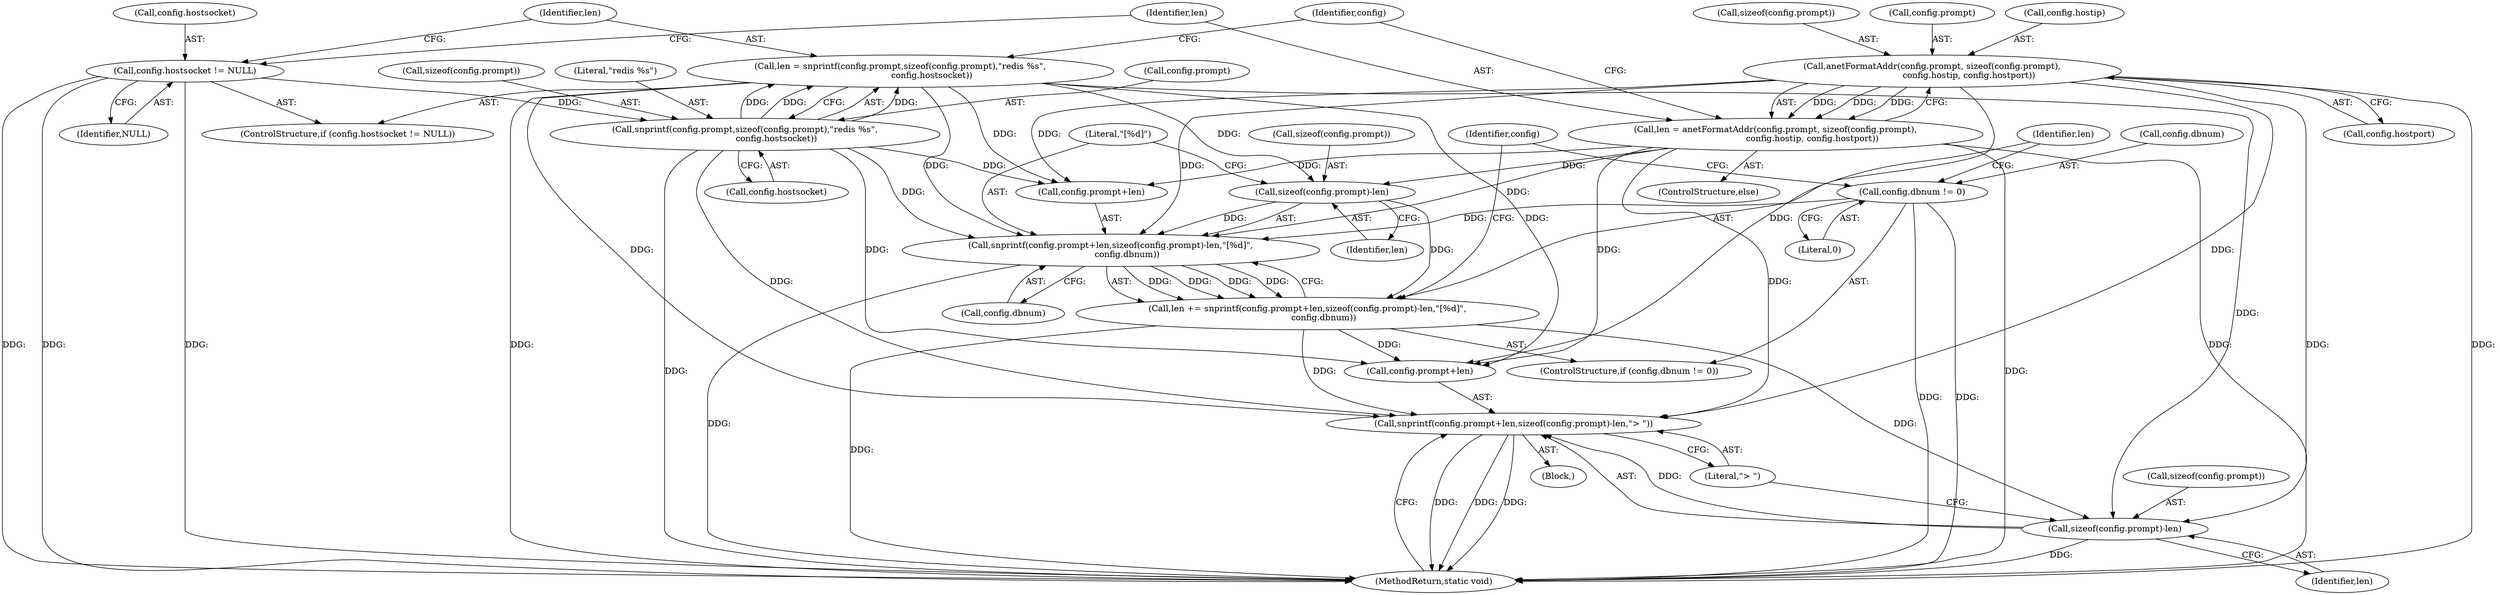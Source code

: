 digraph "1_redis_9fdcc15962f9ff4baebe6fdd947816f43f730d50@API" {
"1000171" [label="(Call,snprintf(config.prompt+len,sizeof(config.prompt)-len,\"> \"))"];
"1000133" [label="(Call,anetFormatAddr(config.prompt, sizeof(config.prompt),\n                           config.hostip, config.hostport))"];
"1000118" [label="(Call,snprintf(config.prompt,sizeof(config.prompt),\"redis %s\",\n                       config.hostsocket))"];
"1000111" [label="(Call,config.hostsocket != NULL)"];
"1000116" [label="(Call,len = snprintf(config.prompt,sizeof(config.prompt),\"redis %s\",\n                       config.hostsocket))"];
"1000131" [label="(Call,len = anetFormatAddr(config.prompt, sizeof(config.prompt),\n                           config.hostip, config.hostport))"];
"1000153" [label="(Call,len += snprintf(config.prompt+len,sizeof(config.prompt)-len,\"[%d]\",\n            config.dbnum))"];
"1000155" [label="(Call,snprintf(config.prompt+len,sizeof(config.prompt)-len,\"[%d]\",\n            config.dbnum))"];
"1000161" [label="(Call,sizeof(config.prompt)-len)"];
"1000148" [label="(Call,config.dbnum != 0)"];
"1000177" [label="(Call,sizeof(config.prompt)-len)"];
"1000116" [label="(Call,len = snprintf(config.prompt,sizeof(config.prompt),\"redis %s\",\n                       config.hostsocket))"];
"1000130" [label="(ControlStructure,else)"];
"1000184" [label="(MethodReturn,static void)"];
"1000111" [label="(Call,config.hostsocket != NULL)"];
"1000117" [label="(Identifier,len)"];
"1000182" [label="(Identifier,len)"];
"1000167" [label="(Literal,\"[%d]\")"];
"1000110" [label="(ControlStructure,if (config.hostsocket != NULL))"];
"1000144" [label="(Call,config.hostport)"];
"1000115" [label="(Identifier,NULL)"];
"1000166" [label="(Identifier,len)"];
"1000127" [label="(Call,config.hostsocket)"];
"1000119" [label="(Call,config.prompt)"];
"1000174" [label="(Identifier,config)"];
"1000133" [label="(Call,anetFormatAddr(config.prompt, sizeof(config.prompt),\n                           config.hostip, config.hostport))"];
"1000118" [label="(Call,snprintf(config.prompt,sizeof(config.prompt),\"redis %s\",\n                       config.hostsocket))"];
"1000141" [label="(Call,config.hostip)"];
"1000178" [label="(Call,sizeof(config.prompt))"];
"1000147" [label="(ControlStructure,if (config.dbnum != 0))"];
"1000137" [label="(Call,sizeof(config.prompt))"];
"1000156" [label="(Call,config.prompt+len)"];
"1000168" [label="(Call,config.dbnum)"];
"1000131" [label="(Call,len = anetFormatAddr(config.prompt, sizeof(config.prompt),\n                           config.hostip, config.hostport))"];
"1000150" [label="(Identifier,config)"];
"1000152" [label="(Literal,0)"];
"1000112" [label="(Call,config.hostsocket)"];
"1000149" [label="(Call,config.dbnum)"];
"1000172" [label="(Call,config.prompt+len)"];
"1000161" [label="(Call,sizeof(config.prompt)-len)"];
"1000183" [label="(Literal,\"> \")"];
"1000134" [label="(Call,config.prompt)"];
"1000177" [label="(Call,sizeof(config.prompt)-len)"];
"1000155" [label="(Call,snprintf(config.prompt+len,sizeof(config.prompt)-len,\"[%d]\",\n            config.dbnum))"];
"1000171" [label="(Call,snprintf(config.prompt+len,sizeof(config.prompt)-len,\"> \"))"];
"1000122" [label="(Call,sizeof(config.prompt))"];
"1000103" [label="(Block,)"];
"1000154" [label="(Identifier,len)"];
"1000148" [label="(Call,config.dbnum != 0)"];
"1000162" [label="(Call,sizeof(config.prompt))"];
"1000126" [label="(Literal,\"redis %s\")"];
"1000132" [label="(Identifier,len)"];
"1000153" [label="(Call,len += snprintf(config.prompt+len,sizeof(config.prompt)-len,\"[%d]\",\n            config.dbnum))"];
"1000171" -> "1000103"  [label="AST: "];
"1000171" -> "1000183"  [label="CFG: "];
"1000172" -> "1000171"  [label="AST: "];
"1000177" -> "1000171"  [label="AST: "];
"1000183" -> "1000171"  [label="AST: "];
"1000184" -> "1000171"  [label="CFG: "];
"1000171" -> "1000184"  [label="DDG: "];
"1000171" -> "1000184"  [label="DDG: "];
"1000171" -> "1000184"  [label="DDG: "];
"1000133" -> "1000171"  [label="DDG: "];
"1000118" -> "1000171"  [label="DDG: "];
"1000116" -> "1000171"  [label="DDG: "];
"1000131" -> "1000171"  [label="DDG: "];
"1000153" -> "1000171"  [label="DDG: "];
"1000177" -> "1000171"  [label="DDG: "];
"1000133" -> "1000131"  [label="AST: "];
"1000133" -> "1000144"  [label="CFG: "];
"1000134" -> "1000133"  [label="AST: "];
"1000137" -> "1000133"  [label="AST: "];
"1000141" -> "1000133"  [label="AST: "];
"1000144" -> "1000133"  [label="AST: "];
"1000131" -> "1000133"  [label="CFG: "];
"1000133" -> "1000184"  [label="DDG: "];
"1000133" -> "1000184"  [label="DDG: "];
"1000133" -> "1000131"  [label="DDG: "];
"1000133" -> "1000131"  [label="DDG: "];
"1000133" -> "1000131"  [label="DDG: "];
"1000133" -> "1000155"  [label="DDG: "];
"1000133" -> "1000156"  [label="DDG: "];
"1000133" -> "1000172"  [label="DDG: "];
"1000118" -> "1000116"  [label="AST: "];
"1000118" -> "1000127"  [label="CFG: "];
"1000119" -> "1000118"  [label="AST: "];
"1000122" -> "1000118"  [label="AST: "];
"1000126" -> "1000118"  [label="AST: "];
"1000127" -> "1000118"  [label="AST: "];
"1000116" -> "1000118"  [label="CFG: "];
"1000118" -> "1000184"  [label="DDG: "];
"1000118" -> "1000116"  [label="DDG: "];
"1000118" -> "1000116"  [label="DDG: "];
"1000118" -> "1000116"  [label="DDG: "];
"1000111" -> "1000118"  [label="DDG: "];
"1000118" -> "1000155"  [label="DDG: "];
"1000118" -> "1000156"  [label="DDG: "];
"1000118" -> "1000172"  [label="DDG: "];
"1000111" -> "1000110"  [label="AST: "];
"1000111" -> "1000115"  [label="CFG: "];
"1000112" -> "1000111"  [label="AST: "];
"1000115" -> "1000111"  [label="AST: "];
"1000117" -> "1000111"  [label="CFG: "];
"1000132" -> "1000111"  [label="CFG: "];
"1000111" -> "1000184"  [label="DDG: "];
"1000111" -> "1000184"  [label="DDG: "];
"1000111" -> "1000184"  [label="DDG: "];
"1000116" -> "1000110"  [label="AST: "];
"1000117" -> "1000116"  [label="AST: "];
"1000150" -> "1000116"  [label="CFG: "];
"1000116" -> "1000184"  [label="DDG: "];
"1000116" -> "1000155"  [label="DDG: "];
"1000116" -> "1000156"  [label="DDG: "];
"1000116" -> "1000161"  [label="DDG: "];
"1000116" -> "1000172"  [label="DDG: "];
"1000116" -> "1000177"  [label="DDG: "];
"1000131" -> "1000130"  [label="AST: "];
"1000132" -> "1000131"  [label="AST: "];
"1000150" -> "1000131"  [label="CFG: "];
"1000131" -> "1000184"  [label="DDG: "];
"1000131" -> "1000155"  [label="DDG: "];
"1000131" -> "1000156"  [label="DDG: "];
"1000131" -> "1000161"  [label="DDG: "];
"1000131" -> "1000172"  [label="DDG: "];
"1000131" -> "1000177"  [label="DDG: "];
"1000153" -> "1000147"  [label="AST: "];
"1000153" -> "1000155"  [label="CFG: "];
"1000154" -> "1000153"  [label="AST: "];
"1000155" -> "1000153"  [label="AST: "];
"1000174" -> "1000153"  [label="CFG: "];
"1000153" -> "1000184"  [label="DDG: "];
"1000155" -> "1000153"  [label="DDG: "];
"1000155" -> "1000153"  [label="DDG: "];
"1000155" -> "1000153"  [label="DDG: "];
"1000155" -> "1000153"  [label="DDG: "];
"1000161" -> "1000153"  [label="DDG: "];
"1000153" -> "1000172"  [label="DDG: "];
"1000153" -> "1000177"  [label="DDG: "];
"1000155" -> "1000168"  [label="CFG: "];
"1000156" -> "1000155"  [label="AST: "];
"1000161" -> "1000155"  [label="AST: "];
"1000167" -> "1000155"  [label="AST: "];
"1000168" -> "1000155"  [label="AST: "];
"1000155" -> "1000184"  [label="DDG: "];
"1000161" -> "1000155"  [label="DDG: "];
"1000148" -> "1000155"  [label="DDG: "];
"1000161" -> "1000166"  [label="CFG: "];
"1000162" -> "1000161"  [label="AST: "];
"1000166" -> "1000161"  [label="AST: "];
"1000167" -> "1000161"  [label="CFG: "];
"1000148" -> "1000147"  [label="AST: "];
"1000148" -> "1000152"  [label="CFG: "];
"1000149" -> "1000148"  [label="AST: "];
"1000152" -> "1000148"  [label="AST: "];
"1000154" -> "1000148"  [label="CFG: "];
"1000174" -> "1000148"  [label="CFG: "];
"1000148" -> "1000184"  [label="DDG: "];
"1000148" -> "1000184"  [label="DDG: "];
"1000177" -> "1000182"  [label="CFG: "];
"1000178" -> "1000177"  [label="AST: "];
"1000182" -> "1000177"  [label="AST: "];
"1000183" -> "1000177"  [label="CFG: "];
"1000177" -> "1000184"  [label="DDG: "];
}
